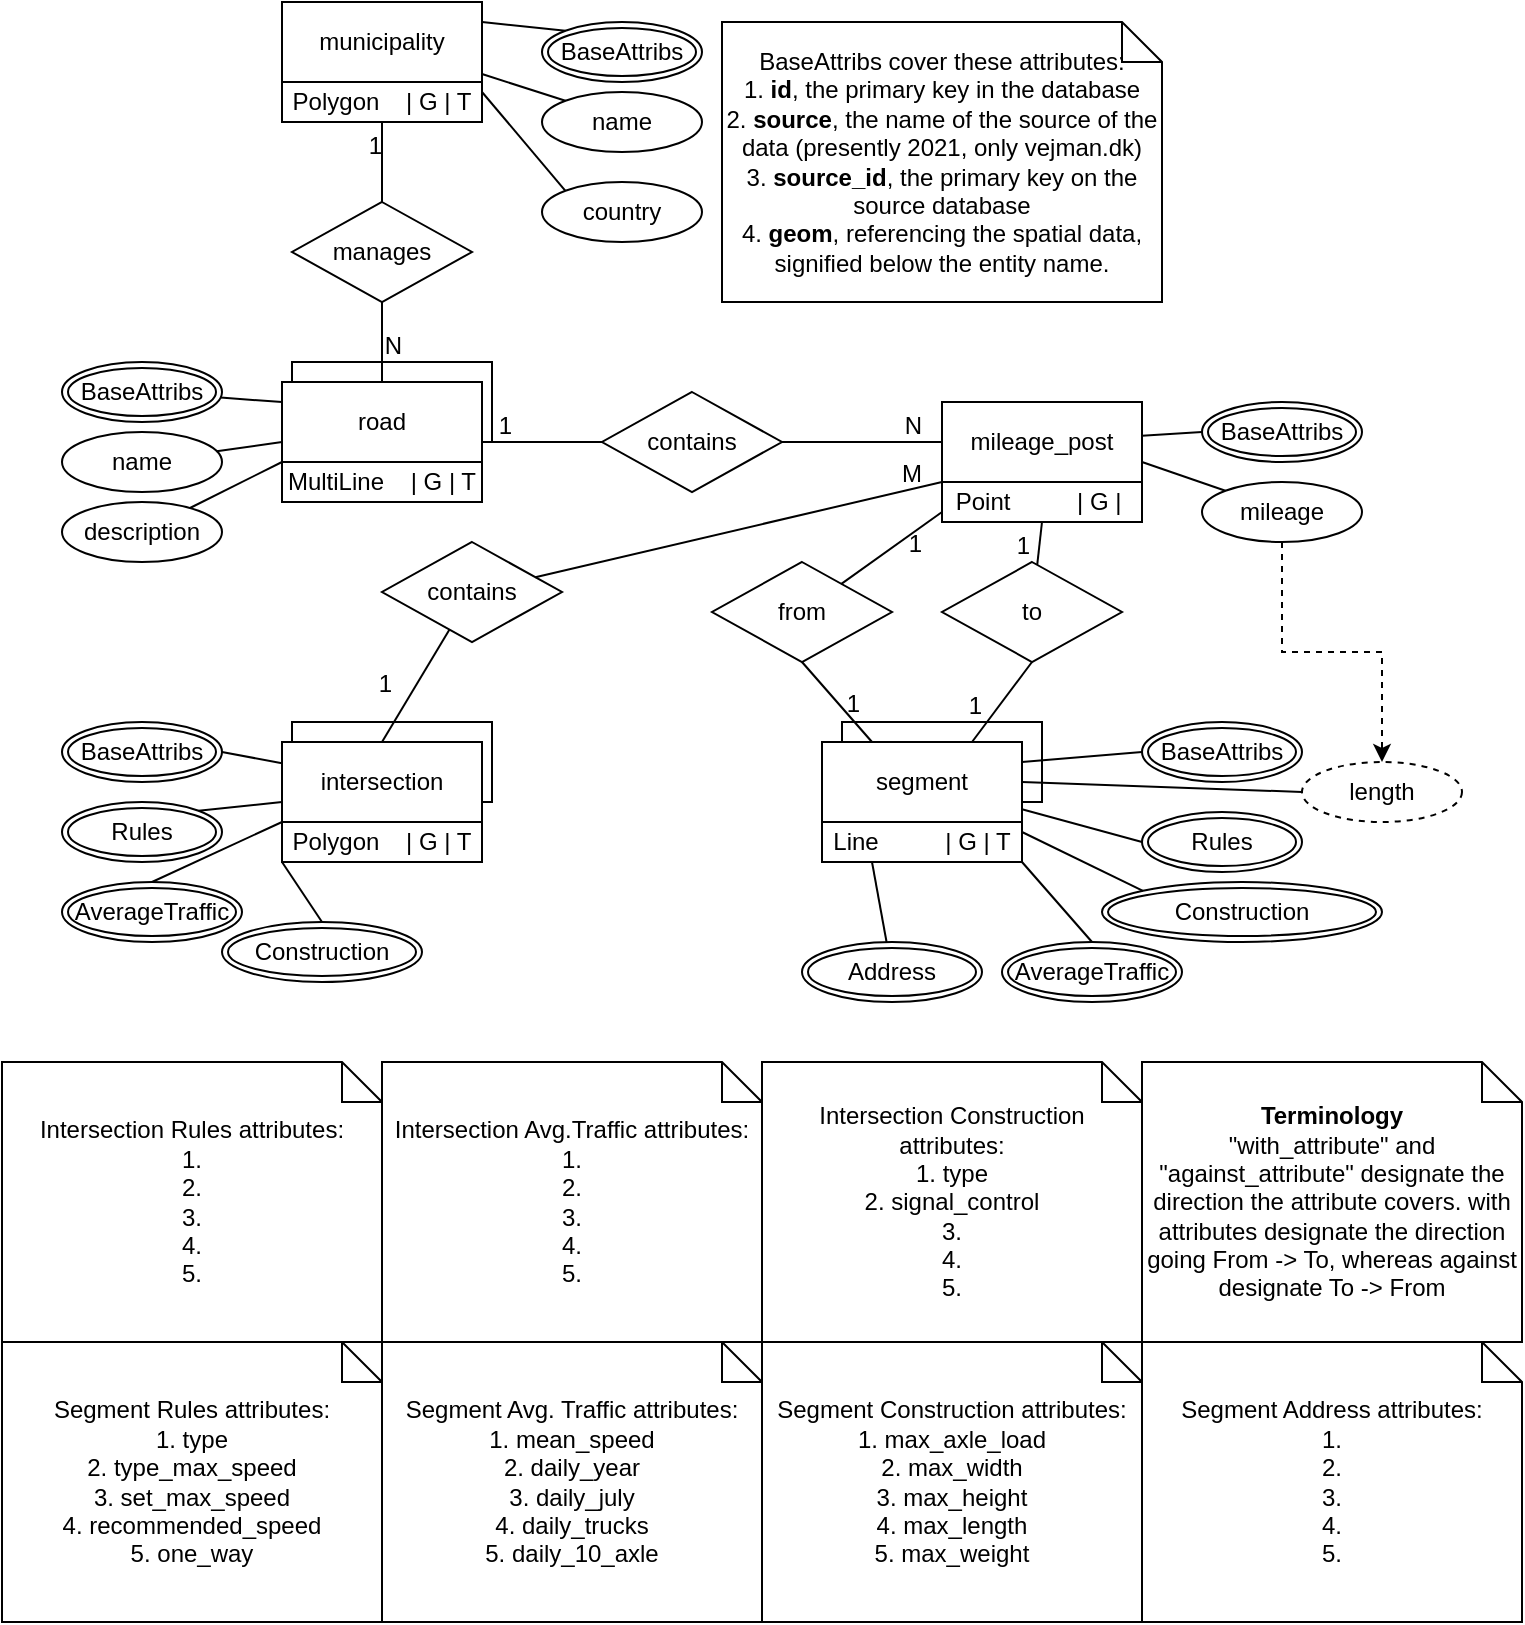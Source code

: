 <mxfile version="15.7.0" type="device"><diagram id="isL1s2VSi3wbLPr6Q75R" name="Page-1"><mxGraphModel dx="1504" dy="631" grid="1" gridSize="10" guides="1" tooltips="1" connect="1" arrows="1" fold="1" page="1" pageScale="1" pageWidth="850" pageHeight="1100" math="0" shadow="0"><root><mxCell id="0"/><mxCell id="1" parent="0"/><mxCell id="YaJXlqRfGoupg3b2c-1k-49" value="" style="whiteSpace=wrap;html=1;align=center;" vertex="1" parent="1"><mxGeometry x="185" y="400" width="100" height="40" as="geometry"/></mxCell><mxCell id="YaJXlqRfGoupg3b2c-1k-24" value="" style="whiteSpace=wrap;html=1;align=center;" vertex="1" parent="1"><mxGeometry x="460" y="400" width="100" height="40" as="geometry"/></mxCell><mxCell id="YaJXlqRfGoupg3b2c-1k-15" value="Use for Temporal" style="whiteSpace=wrap;html=1;align=center;" vertex="1" parent="1"><mxGeometry x="185" y="220" width="100" height="40" as="geometry"/></mxCell><mxCell id="YaJXlqRfGoupg3b2c-1k-1" value="mileage_post" style="whiteSpace=wrap;html=1;align=center;" vertex="1" parent="1"><mxGeometry x="510" y="240" width="100" height="40" as="geometry"/></mxCell><mxCell id="YaJXlqRfGoupg3b2c-1k-2" value="Point&amp;nbsp; &amp;nbsp;&amp;nbsp; &amp;nbsp;&amp;nbsp; &amp;nbsp; | G |&amp;nbsp; " style="whiteSpace=wrap;html=1;align=center;" vertex="1" parent="1"><mxGeometry x="510" y="280" width="100" height="20" as="geometry"/></mxCell><mxCell id="YaJXlqRfGoupg3b2c-1k-7" value="municipality" style="whiteSpace=wrap;html=1;align=center;" vertex="1" parent="1"><mxGeometry x="180" y="40" width="100" height="40" as="geometry"/></mxCell><mxCell id="YaJXlqRfGoupg3b2c-1k-8" value="Polygon&amp;nbsp;&amp;nbsp;&amp;nbsp; | G | T" style="whiteSpace=wrap;html=1;align=center;" vertex="1" parent="1"><mxGeometry x="180" y="80" width="100" height="20" as="geometry"/></mxCell><mxCell id="YaJXlqRfGoupg3b2c-1k-9" value="road" style="whiteSpace=wrap;html=1;align=center;" vertex="1" parent="1"><mxGeometry x="180" y="230" width="100" height="40" as="geometry"/></mxCell><mxCell id="YaJXlqRfGoupg3b2c-1k-10" value="MultiLine&amp;nbsp;&amp;nbsp;&amp;nbsp; | G | T" style="whiteSpace=wrap;html=1;align=center;" vertex="1" parent="1"><mxGeometry x="180" y="270" width="100" height="20" as="geometry"/></mxCell><mxCell id="YaJXlqRfGoupg3b2c-1k-11" value="segment" style="whiteSpace=wrap;html=1;align=center;" vertex="1" parent="1"><mxGeometry x="450" y="410" width="100" height="40" as="geometry"/></mxCell><mxCell id="YaJXlqRfGoupg3b2c-1k-12" value="Line &amp;nbsp; &amp;nbsp; &amp;nbsp;&amp;nbsp; &amp;nbsp; | G | T" style="whiteSpace=wrap;html=1;align=center;" vertex="1" parent="1"><mxGeometry x="450" y="450" width="100" height="20" as="geometry"/></mxCell><mxCell id="YaJXlqRfGoupg3b2c-1k-13" value="intersection" style="whiteSpace=wrap;html=1;align=center;" vertex="1" parent="1"><mxGeometry x="180" y="410" width="100" height="40" as="geometry"/></mxCell><mxCell id="YaJXlqRfGoupg3b2c-1k-14" value="Polygon &amp;nbsp;&amp;nbsp; | G | T" style="whiteSpace=wrap;html=1;align=center;" vertex="1" parent="1"><mxGeometry x="180" y="450" width="100" height="20" as="geometry"/></mxCell><mxCell id="YaJXlqRfGoupg3b2c-1k-16" value="manages" style="shape=rhombus;perimeter=rhombusPerimeter;whiteSpace=wrap;html=1;align=center;" vertex="1" parent="1"><mxGeometry x="185" y="140" width="90" height="50" as="geometry"/></mxCell><mxCell id="YaJXlqRfGoupg3b2c-1k-18" value="" style="endArrow=none;html=1;rounded=0;exitX=0.5;exitY=1;exitDx=0;exitDy=0;entryX=0.5;entryY=0;entryDx=0;entryDy=0;" edge="1" parent="1" source="YaJXlqRfGoupg3b2c-1k-16" target="YaJXlqRfGoupg3b2c-1k-9"><mxGeometry relative="1" as="geometry"><mxPoint x="340" y="240" as="sourcePoint"/><mxPoint x="500" y="240" as="targetPoint"/></mxGeometry></mxCell><mxCell id="YaJXlqRfGoupg3b2c-1k-19" value="N" style="resizable=0;html=1;align=right;verticalAlign=bottom;" connectable="0" vertex="1" parent="YaJXlqRfGoupg3b2c-1k-18"><mxGeometry x="1" relative="1" as="geometry"><mxPoint x="10" y="-10" as="offset"/></mxGeometry></mxCell><mxCell id="YaJXlqRfGoupg3b2c-1k-20" value="" style="endArrow=none;html=1;rounded=0;exitX=0.5;exitY=0;exitDx=0;exitDy=0;entryX=0.5;entryY=1;entryDx=0;entryDy=0;" edge="1" parent="1" source="YaJXlqRfGoupg3b2c-1k-16" target="YaJXlqRfGoupg3b2c-1k-8"><mxGeometry relative="1" as="geometry"><mxPoint x="310" y="185" as="sourcePoint"/><mxPoint x="240" y="240" as="targetPoint"/></mxGeometry></mxCell><mxCell id="YaJXlqRfGoupg3b2c-1k-21" value="1" style="resizable=0;html=1;align=right;verticalAlign=bottom;" connectable="0" vertex="1" parent="YaJXlqRfGoupg3b2c-1k-20"><mxGeometry x="1" relative="1" as="geometry"><mxPoint y="20" as="offset"/></mxGeometry></mxCell><mxCell id="YaJXlqRfGoupg3b2c-1k-22" value="" style="endArrow=none;html=1;rounded=0;entryX=0;entryY=0.5;entryDx=0;entryDy=0;exitX=1;exitY=0.5;exitDx=0;exitDy=0;" edge="1" parent="1" source="YaJXlqRfGoupg3b2c-1k-26" target="YaJXlqRfGoupg3b2c-1k-1"><mxGeometry relative="1" as="geometry"><mxPoint x="470" y="150" as="sourcePoint"/><mxPoint x="355" y="110" as="targetPoint"/></mxGeometry></mxCell><mxCell id="YaJXlqRfGoupg3b2c-1k-23" value="N" style="resizable=0;html=1;align=right;verticalAlign=bottom;" connectable="0" vertex="1" parent="YaJXlqRfGoupg3b2c-1k-22"><mxGeometry x="1" relative="1" as="geometry"><mxPoint x="-10" as="offset"/></mxGeometry></mxCell><mxCell id="YaJXlqRfGoupg3b2c-1k-26" value="contains" style="shape=rhombus;perimeter=rhombusPerimeter;whiteSpace=wrap;html=1;align=center;" vertex="1" parent="1"><mxGeometry x="340" y="235" width="90" height="50" as="geometry"/></mxCell><mxCell id="YaJXlqRfGoupg3b2c-1k-27" value="" style="endArrow=none;html=1;rounded=0;exitX=0;exitY=0.5;exitDx=0;exitDy=0;entryX=1;entryY=0.75;entryDx=0;entryDy=0;" edge="1" parent="1" source="YaJXlqRfGoupg3b2c-1k-26" target="YaJXlqRfGoupg3b2c-1k-9"><mxGeometry relative="1" as="geometry"><mxPoint x="480" y="160" as="sourcePoint"/><mxPoint x="470" y="260" as="targetPoint"/></mxGeometry></mxCell><mxCell id="YaJXlqRfGoupg3b2c-1k-28" value="1" style="resizable=0;html=1;align=right;verticalAlign=bottom;" connectable="0" vertex="1" parent="YaJXlqRfGoupg3b2c-1k-27"><mxGeometry x="1" relative="1" as="geometry"><mxPoint x="15" as="offset"/></mxGeometry></mxCell><mxCell id="YaJXlqRfGoupg3b2c-1k-34" value="contains" style="shape=rhombus;perimeter=rhombusPerimeter;whiteSpace=wrap;html=1;align=center;" vertex="1" parent="1"><mxGeometry x="230" y="310" width="90" height="50" as="geometry"/></mxCell><mxCell id="YaJXlqRfGoupg3b2c-1k-35" value="" style="endArrow=none;html=1;rounded=0;entryX=0.5;entryY=0;entryDx=0;entryDy=0;" edge="1" parent="1" source="YaJXlqRfGoupg3b2c-1k-34" target="YaJXlqRfGoupg3b2c-1k-13"><mxGeometry relative="1" as="geometry"><mxPoint x="350" y="270" as="sourcePoint"/><mxPoint x="290" y="270" as="targetPoint"/></mxGeometry></mxCell><mxCell id="YaJXlqRfGoupg3b2c-1k-36" value="1" style="resizable=0;html=1;align=right;verticalAlign=bottom;" connectable="0" vertex="1" parent="YaJXlqRfGoupg3b2c-1k-35"><mxGeometry x="1" relative="1" as="geometry"><mxPoint x="5" y="-20" as="offset"/></mxGeometry></mxCell><mxCell id="YaJXlqRfGoupg3b2c-1k-37" value="" style="endArrow=none;html=1;rounded=0;entryX=0;entryY=1;entryDx=0;entryDy=0;" edge="1" parent="1" source="YaJXlqRfGoupg3b2c-1k-34" target="YaJXlqRfGoupg3b2c-1k-1"><mxGeometry relative="1" as="geometry"><mxPoint x="440" y="270" as="sourcePoint"/><mxPoint x="520" y="270" as="targetPoint"/></mxGeometry></mxCell><mxCell id="YaJXlqRfGoupg3b2c-1k-38" value="M" style="resizable=0;html=1;align=right;verticalAlign=bottom;" connectable="0" vertex="1" parent="YaJXlqRfGoupg3b2c-1k-37"><mxGeometry x="1" relative="1" as="geometry"><mxPoint x="-10" y="5" as="offset"/></mxGeometry></mxCell><mxCell id="YaJXlqRfGoupg3b2c-1k-39" value="from" style="shape=rhombus;perimeter=rhombusPerimeter;whiteSpace=wrap;html=1;align=center;" vertex="1" parent="1"><mxGeometry x="395" y="320" width="90" height="50" as="geometry"/></mxCell><mxCell id="YaJXlqRfGoupg3b2c-1k-40" value="" style="endArrow=none;html=1;rounded=0;entryX=0;entryY=0.75;entryDx=0;entryDy=0;" edge="1" parent="1" source="YaJXlqRfGoupg3b2c-1k-39" target="YaJXlqRfGoupg3b2c-1k-2"><mxGeometry relative="1" as="geometry"><mxPoint x="330" y="345" as="sourcePoint"/><mxPoint x="520" y="290" as="targetPoint"/></mxGeometry></mxCell><mxCell id="YaJXlqRfGoupg3b2c-1k-41" value="1" style="resizable=0;html=1;align=right;verticalAlign=bottom;" connectable="0" vertex="1" parent="YaJXlqRfGoupg3b2c-1k-40"><mxGeometry x="1" relative="1" as="geometry"><mxPoint x="-10" y="25" as="offset"/></mxGeometry></mxCell><mxCell id="YaJXlqRfGoupg3b2c-1k-42" value="to" style="shape=rhombus;perimeter=rhombusPerimeter;whiteSpace=wrap;html=1;align=center;" vertex="1" parent="1"><mxGeometry x="510" y="320" width="90" height="50" as="geometry"/></mxCell><mxCell id="YaJXlqRfGoupg3b2c-1k-43" value="" style="endArrow=none;html=1;rounded=0;entryX=0.5;entryY=1;entryDx=0;entryDy=0;" edge="1" parent="1" source="YaJXlqRfGoupg3b2c-1k-42" target="YaJXlqRfGoupg3b2c-1k-2"><mxGeometry relative="1" as="geometry"><mxPoint x="469.688" y="340.938" as="sourcePoint"/><mxPoint x="520" y="305" as="targetPoint"/></mxGeometry></mxCell><mxCell id="YaJXlqRfGoupg3b2c-1k-44" value="1" style="resizable=0;html=1;align=right;verticalAlign=bottom;" connectable="0" vertex="1" parent="YaJXlqRfGoupg3b2c-1k-43"><mxGeometry x="1" relative="1" as="geometry"><mxPoint x="-5" y="20" as="offset"/></mxGeometry></mxCell><mxCell id="YaJXlqRfGoupg3b2c-1k-45" value="" style="endArrow=none;html=1;rounded=0;entryX=0.25;entryY=0;entryDx=0;entryDy=0;exitX=0.5;exitY=1;exitDx=0;exitDy=0;" edge="1" parent="1" source="YaJXlqRfGoupg3b2c-1k-39" target="YaJXlqRfGoupg3b2c-1k-11"><mxGeometry relative="1" as="geometry"><mxPoint x="469.688" y="340.938" as="sourcePoint"/><mxPoint x="520" y="305" as="targetPoint"/></mxGeometry></mxCell><mxCell id="YaJXlqRfGoupg3b2c-1k-46" value="1" style="resizable=0;html=1;align=right;verticalAlign=bottom;" connectable="0" vertex="1" parent="YaJXlqRfGoupg3b2c-1k-45"><mxGeometry x="1" relative="1" as="geometry"><mxPoint x="-5" y="-10" as="offset"/></mxGeometry></mxCell><mxCell id="YaJXlqRfGoupg3b2c-1k-47" value="" style="endArrow=none;html=1;rounded=0;entryX=0.75;entryY=0;entryDx=0;entryDy=0;exitX=0.5;exitY=1;exitDx=0;exitDy=0;" edge="1" parent="1" source="YaJXlqRfGoupg3b2c-1k-42" target="YaJXlqRfGoupg3b2c-1k-11"><mxGeometry relative="1" as="geometry"><mxPoint x="450" y="380" as="sourcePoint"/><mxPoint x="485" y="420" as="targetPoint"/></mxGeometry></mxCell><mxCell id="YaJXlqRfGoupg3b2c-1k-48" value="1" style="resizable=0;html=1;align=right;verticalAlign=bottom;" connectable="0" vertex="1" parent="YaJXlqRfGoupg3b2c-1k-47"><mxGeometry x="1" relative="1" as="geometry"><mxPoint x="5" y="-10" as="offset"/></mxGeometry></mxCell><mxCell id="YaJXlqRfGoupg3b2c-1k-56" value="BaseAttribs" style="ellipse;shape=doubleEllipse;margin=3;whiteSpace=wrap;html=1;align=center;" vertex="1" parent="1"><mxGeometry x="70" y="220" width="80" height="30" as="geometry"/></mxCell><mxCell id="YaJXlqRfGoupg3b2c-1k-57" value="&lt;div&gt;BaseAttribs cover these attributes:&lt;br&gt;1. &lt;b&gt;id&lt;/b&gt;, the primary key in the database&lt;/div&gt;&lt;div&gt;2. &lt;b&gt;source&lt;/b&gt;, the name of the source of the data (presently 2021, only vejman.dk)&lt;/div&gt;&lt;div&gt;3. &lt;b&gt;source_id&lt;/b&gt;, the primary key on the source database&lt;br&gt;&lt;/div&gt;&lt;div&gt;4. &lt;b&gt;geom&lt;/b&gt;, referencing the spatial data, signified below the entity name.&lt;br&gt;&lt;/div&gt;" style="shape=note;size=20;whiteSpace=wrap;html=1;" vertex="1" parent="1"><mxGeometry x="400" y="50" width="220" height="140" as="geometry"/></mxCell><mxCell id="YaJXlqRfGoupg3b2c-1k-58" value="BaseAttribs" style="ellipse;shape=doubleEllipse;margin=3;whiteSpace=wrap;html=1;align=center;" vertex="1" parent="1"><mxGeometry x="310" y="50" width="80" height="30" as="geometry"/></mxCell><mxCell id="YaJXlqRfGoupg3b2c-1k-59" value="BaseAttribs" style="ellipse;shape=doubleEllipse;margin=3;whiteSpace=wrap;html=1;align=center;" vertex="1" parent="1"><mxGeometry x="70" y="400" width="80" height="30" as="geometry"/></mxCell><mxCell id="YaJXlqRfGoupg3b2c-1k-60" value="BaseAttribs" style="ellipse;shape=doubleEllipse;margin=3;whiteSpace=wrap;html=1;align=center;" vertex="1" parent="1"><mxGeometry x="640" y="240" width="80" height="30" as="geometry"/></mxCell><mxCell id="YaJXlqRfGoupg3b2c-1k-61" value="BaseAttribs" style="ellipse;shape=doubleEllipse;margin=3;whiteSpace=wrap;html=1;align=center;" vertex="1" parent="1"><mxGeometry x="610" y="400" width="80" height="30" as="geometry"/></mxCell><mxCell id="YaJXlqRfGoupg3b2c-1k-62" value="" style="endArrow=none;html=1;rounded=0;exitX=1;exitY=0.25;exitDx=0;exitDy=0;entryX=0;entryY=0;entryDx=0;entryDy=0;" edge="1" parent="1" source="YaJXlqRfGoupg3b2c-1k-7" target="YaJXlqRfGoupg3b2c-1k-58"><mxGeometry relative="1" as="geometry"><mxPoint x="340" y="280" as="sourcePoint"/><mxPoint x="500" y="280" as="targetPoint"/></mxGeometry></mxCell><mxCell id="YaJXlqRfGoupg3b2c-1k-63" value="" style="endArrow=none;html=1;rounded=0;exitX=0;exitY=0.25;exitDx=0;exitDy=0;" edge="1" parent="1" source="YaJXlqRfGoupg3b2c-1k-9" target="YaJXlqRfGoupg3b2c-1k-56"><mxGeometry relative="1" as="geometry"><mxPoint x="290" y="60" as="sourcePoint"/><mxPoint x="341.716" y="74.393" as="targetPoint"/></mxGeometry></mxCell><mxCell id="YaJXlqRfGoupg3b2c-1k-64" value="" style="endArrow=none;html=1;rounded=0;entryX=1;entryY=0.5;entryDx=0;entryDy=0;" edge="1" parent="1" source="YaJXlqRfGoupg3b2c-1k-13" target="YaJXlqRfGoupg3b2c-1k-59"><mxGeometry relative="1" as="geometry"><mxPoint x="190" y="250" as="sourcePoint"/><mxPoint x="159.294" y="247.807" as="targetPoint"/></mxGeometry></mxCell><mxCell id="YaJXlqRfGoupg3b2c-1k-65" value="" style="endArrow=none;html=1;rounded=0;entryX=0;entryY=0.5;entryDx=0;entryDy=0;" edge="1" parent="1" source="YaJXlqRfGoupg3b2c-1k-1" target="YaJXlqRfGoupg3b2c-1k-60"><mxGeometry relative="1" as="geometry"><mxPoint x="190" y="430.625" as="sourcePoint"/><mxPoint x="160" y="425" as="targetPoint"/></mxGeometry></mxCell><mxCell id="YaJXlqRfGoupg3b2c-1k-66" value="" style="endArrow=none;html=1;rounded=0;entryX=0;entryY=0.5;entryDx=0;entryDy=0;exitX=1;exitY=0.25;exitDx=0;exitDy=0;" edge="1" parent="1" source="YaJXlqRfGoupg3b2c-1k-11" target="YaJXlqRfGoupg3b2c-1k-61"><mxGeometry relative="1" as="geometry"><mxPoint x="620" y="266.875" as="sourcePoint"/><mxPoint x="650" y="265" as="targetPoint"/></mxGeometry></mxCell><mxCell id="YaJXlqRfGoupg3b2c-1k-67" value="name" style="ellipse;whiteSpace=wrap;html=1;align=center;" vertex="1" parent="1"><mxGeometry x="310" y="85" width="80" height="30" as="geometry"/></mxCell><mxCell id="YaJXlqRfGoupg3b2c-1k-68" value="" style="endArrow=none;html=1;rounded=0;entryX=0;entryY=0;entryDx=0;entryDy=0;" edge="1" parent="1" source="YaJXlqRfGoupg3b2c-1k-7" target="YaJXlqRfGoupg3b2c-1k-67"><mxGeometry relative="1" as="geometry"><mxPoint x="290" y="60" as="sourcePoint"/><mxPoint x="331.716" y="64.393" as="targetPoint"/></mxGeometry></mxCell><mxCell id="YaJXlqRfGoupg3b2c-1k-82" style="edgeStyle=orthogonalEdgeStyle;rounded=0;orthogonalLoop=1;jettySize=auto;html=1;exitX=0.5;exitY=1;exitDx=0;exitDy=0;entryX=0.5;entryY=0;entryDx=0;entryDy=0;dashed=1;" edge="1" parent="1" source="YaJXlqRfGoupg3b2c-1k-73" target="YaJXlqRfGoupg3b2c-1k-79"><mxGeometry relative="1" as="geometry"/></mxCell><mxCell id="YaJXlqRfGoupg3b2c-1k-73" value="mileage" style="ellipse;whiteSpace=wrap;html=1;align=center;" vertex="1" parent="1"><mxGeometry x="640" y="280" width="80" height="30" as="geometry"/></mxCell><mxCell id="YaJXlqRfGoupg3b2c-1k-74" value="" style="endArrow=none;html=1;rounded=0;entryX=0;entryY=0;entryDx=0;entryDy=0;exitX=1;exitY=0.75;exitDx=0;exitDy=0;" edge="1" parent="1" source="YaJXlqRfGoupg3b2c-1k-1" target="YaJXlqRfGoupg3b2c-1k-73"><mxGeometry relative="1" as="geometry"><mxPoint x="620" y="266.875" as="sourcePoint"/><mxPoint x="650" y="265" as="targetPoint"/></mxGeometry></mxCell><mxCell id="YaJXlqRfGoupg3b2c-1k-75" value="name" style="ellipse;whiteSpace=wrap;html=1;align=center;" vertex="1" parent="1"><mxGeometry x="70" y="255" width="80" height="30" as="geometry"/></mxCell><mxCell id="YaJXlqRfGoupg3b2c-1k-76" value="" style="endArrow=none;html=1;rounded=0;exitX=0;exitY=0.75;exitDx=0;exitDy=0;" edge="1" parent="1" source="YaJXlqRfGoupg3b2c-1k-9" target="YaJXlqRfGoupg3b2c-1k-75"><mxGeometry relative="1" as="geometry"><mxPoint x="190" y="250" as="sourcePoint"/><mxPoint x="159.294" y="247.807" as="targetPoint"/></mxGeometry></mxCell><mxCell id="YaJXlqRfGoupg3b2c-1k-77" value="description" style="ellipse;whiteSpace=wrap;html=1;align=center;" vertex="1" parent="1"><mxGeometry x="70" y="290" width="80" height="30" as="geometry"/></mxCell><mxCell id="YaJXlqRfGoupg3b2c-1k-78" value="" style="endArrow=none;html=1;rounded=0;exitX=0;exitY=0;exitDx=0;exitDy=0;" edge="1" parent="1" source="YaJXlqRfGoupg3b2c-1k-10" target="YaJXlqRfGoupg3b2c-1k-77"><mxGeometry relative="1" as="geometry"><mxPoint x="190" y="270" as="sourcePoint"/><mxPoint x="157.38" y="274.66" as="targetPoint"/></mxGeometry></mxCell><mxCell id="YaJXlqRfGoupg3b2c-1k-79" value="length" style="ellipse;whiteSpace=wrap;html=1;align=center;dashed=1;" vertex="1" parent="1"><mxGeometry x="690" y="420" width="80" height="30" as="geometry"/></mxCell><mxCell id="YaJXlqRfGoupg3b2c-1k-80" value="" style="endArrow=none;html=1;rounded=0;entryX=0;entryY=0.5;entryDx=0;entryDy=0;exitX=1;exitY=0.5;exitDx=0;exitDy=0;" edge="1" parent="1" source="YaJXlqRfGoupg3b2c-1k-11" target="YaJXlqRfGoupg3b2c-1k-79"><mxGeometry relative="1" as="geometry"><mxPoint x="560" y="430" as="sourcePoint"/><mxPoint x="620" y="425" as="targetPoint"/></mxGeometry></mxCell><mxCell id="YaJXlqRfGoupg3b2c-1k-112" value="Rules" style="ellipse;shape=doubleEllipse;margin=3;whiteSpace=wrap;html=1;align=center;" vertex="1" parent="1"><mxGeometry x="70" y="440" width="80" height="30" as="geometry"/></mxCell><mxCell id="YaJXlqRfGoupg3b2c-1k-113" value="Construction" style="ellipse;shape=doubleEllipse;margin=3;whiteSpace=wrap;html=1;align=center;" vertex="1" parent="1"><mxGeometry x="150" y="500" width="100" height="30" as="geometry"/></mxCell><mxCell id="YaJXlqRfGoupg3b2c-1k-114" value="AverageTraffic" style="ellipse;shape=doubleEllipse;margin=3;whiteSpace=wrap;html=1;align=center;" vertex="1" parent="1"><mxGeometry x="70" y="480" width="90" height="30" as="geometry"/></mxCell><mxCell id="YaJXlqRfGoupg3b2c-1k-116" value="Rules" style="ellipse;shape=doubleEllipse;margin=3;whiteSpace=wrap;html=1;align=center;" vertex="1" parent="1"><mxGeometry x="610" y="445" width="80" height="30" as="geometry"/></mxCell><mxCell id="YaJXlqRfGoupg3b2c-1k-118" value="Construction" style="ellipse;shape=doubleEllipse;margin=3;whiteSpace=wrap;html=1;align=center;" vertex="1" parent="1"><mxGeometry x="590" y="480" width="140" height="30" as="geometry"/></mxCell><mxCell id="YaJXlqRfGoupg3b2c-1k-119" value="AverageTraffic" style="ellipse;shape=doubleEllipse;margin=3;whiteSpace=wrap;html=1;align=center;" vertex="1" parent="1"><mxGeometry x="540" y="510" width="90" height="30" as="geometry"/></mxCell><mxCell id="YaJXlqRfGoupg3b2c-1k-120" value="" style="endArrow=none;html=1;rounded=0;entryX=0;entryY=0.5;entryDx=0;entryDy=0;" edge="1" parent="1" source="YaJXlqRfGoupg3b2c-1k-11" target="YaJXlqRfGoupg3b2c-1k-116"><mxGeometry relative="1" as="geometry"><mxPoint x="560" y="440" as="sourcePoint"/><mxPoint x="700" y="445" as="targetPoint"/></mxGeometry></mxCell><mxCell id="YaJXlqRfGoupg3b2c-1k-121" value="" style="endArrow=none;html=1;rounded=0;entryX=0;entryY=0;entryDx=0;entryDy=0;exitX=1;exitY=0.25;exitDx=0;exitDy=0;" edge="1" parent="1" source="YaJXlqRfGoupg3b2c-1k-12" target="YaJXlqRfGoupg3b2c-1k-118"><mxGeometry relative="1" as="geometry"><mxPoint x="560" y="453.636" as="sourcePoint"/><mxPoint x="620" y="470" as="targetPoint"/></mxGeometry></mxCell><mxCell id="YaJXlqRfGoupg3b2c-1k-122" value="" style="endArrow=none;html=1;rounded=0;entryX=0.5;entryY=0;entryDx=0;entryDy=0;exitX=1;exitY=1;exitDx=0;exitDy=0;" edge="1" parent="1" source="YaJXlqRfGoupg3b2c-1k-12" target="YaJXlqRfGoupg3b2c-1k-119"><mxGeometry relative="1" as="geometry"><mxPoint x="560" y="465" as="sourcePoint"/><mxPoint x="611.716" y="494.393" as="targetPoint"/></mxGeometry></mxCell><mxCell id="YaJXlqRfGoupg3b2c-1k-124" value="" style="endArrow=none;html=1;rounded=0;entryX=1;entryY=0;entryDx=0;entryDy=0;exitX=0;exitY=0.75;exitDx=0;exitDy=0;" edge="1" parent="1" source="YaJXlqRfGoupg3b2c-1k-13" target="YaJXlqRfGoupg3b2c-1k-112"><mxGeometry relative="1" as="geometry"><mxPoint x="190" y="430.625" as="sourcePoint"/><mxPoint x="160" y="425" as="targetPoint"/></mxGeometry></mxCell><mxCell id="YaJXlqRfGoupg3b2c-1k-125" value="" style="endArrow=none;html=1;rounded=0;exitX=0;exitY=1;exitDx=0;exitDy=0;entryX=0.5;entryY=0;entryDx=0;entryDy=0;" edge="1" parent="1" source="YaJXlqRfGoupg3b2c-1k-14" target="YaJXlqRfGoupg3b2c-1k-113"><mxGeometry relative="1" as="geometry"><mxPoint x="190" y="450" as="sourcePoint"/><mxPoint x="220" y="500" as="targetPoint"/></mxGeometry></mxCell><mxCell id="YaJXlqRfGoupg3b2c-1k-126" value="" style="endArrow=none;html=1;rounded=0;entryX=0.5;entryY=0;entryDx=0;entryDy=0;" edge="1" parent="1" target="YaJXlqRfGoupg3b2c-1k-114"><mxGeometry relative="1" as="geometry"><mxPoint x="180" y="450" as="sourcePoint"/><mxPoint x="148.284" y="494.393" as="targetPoint"/></mxGeometry></mxCell><mxCell id="YaJXlqRfGoupg3b2c-1k-127" value="Intersection Rules attributes:&lt;div&gt;1.&lt;br&gt;&lt;/div&gt;&lt;div&gt;2.&lt;/div&gt;&lt;div&gt;3.&lt;/div&gt;&lt;div&gt;4.&lt;/div&gt;&lt;div&gt;5.&lt;br&gt;&lt;/div&gt;" style="shape=note;size=20;whiteSpace=wrap;html=1;" vertex="1" parent="1"><mxGeometry x="40" y="570" width="190" height="140" as="geometry"/></mxCell><mxCell id="YaJXlqRfGoupg3b2c-1k-128" value="&lt;div&gt;Intersection Construction attributes:&lt;/div&gt;&lt;div&gt;1. type&lt;br&gt;&lt;/div&gt;&lt;div&gt;2. signal_control&lt;/div&gt;&lt;div&gt;3.&lt;/div&gt;&lt;div&gt;4.&lt;/div&gt;&lt;div&gt;5.&lt;br&gt;&lt;/div&gt;" style="shape=note;size=20;whiteSpace=wrap;html=1;" vertex="1" parent="1"><mxGeometry x="420" y="570" width="190" height="140" as="geometry"/></mxCell><mxCell id="YaJXlqRfGoupg3b2c-1k-129" value="Intersection Avg.Traffic attributes:&lt;div&gt;1.&lt;/div&gt;&lt;div&gt;2.&lt;/div&gt;&lt;div&gt;3.&lt;/div&gt;&lt;div&gt;4.&lt;/div&gt;&lt;div&gt;5.&lt;br&gt;&lt;/div&gt;" style="shape=note;size=20;whiteSpace=wrap;html=1;" vertex="1" parent="1"><mxGeometry x="230" y="570" width="190" height="140" as="geometry"/></mxCell><mxCell id="YaJXlqRfGoupg3b2c-1k-130" value="&lt;div&gt;&lt;b&gt;Terminology&lt;/b&gt;&lt;/div&gt;&lt;div&gt;&quot;with_attribute&quot; and &quot;against_attribute&quot; designate the direction the attribute covers. with attributes designate the direction going From -&amp;gt; To, whereas against designate To -&amp;gt; From&lt;br&gt;&lt;/div&gt;" style="shape=note;size=20;whiteSpace=wrap;html=1;" vertex="1" parent="1"><mxGeometry x="610" y="570" width="190" height="140" as="geometry"/></mxCell><mxCell id="YaJXlqRfGoupg3b2c-1k-131" value="Segment Rules attributes:&lt;div&gt;1. type&lt;br&gt;&lt;/div&gt;&lt;div&gt;2. type_max_speed&lt;br&gt;&lt;/div&gt;&lt;div&gt;3. set_max_speed&lt;br&gt;&lt;/div&gt;&lt;div&gt;4. recommended_speed&lt;br&gt;&lt;/div&gt;&lt;div&gt;5. one_way&lt;/div&gt;" style="shape=note;size=20;whiteSpace=wrap;html=1;" vertex="1" parent="1"><mxGeometry x="40" y="710" width="190" height="140" as="geometry"/></mxCell><mxCell id="YaJXlqRfGoupg3b2c-1k-132" value="Segment Avg. Traffic attributes:&lt;div&gt;1. mean_speed&lt;br&gt;&lt;/div&gt;&lt;div&gt;2. daily_year&lt;br&gt;&lt;/div&gt;&lt;div&gt;3. daily_july&lt;br&gt;&lt;/div&gt;&lt;div&gt;4. daily_trucks&lt;br&gt;&lt;/div&gt;&lt;div&gt;5. daily_10_axle&lt;br&gt;&lt;/div&gt;" style="shape=note;size=20;whiteSpace=wrap;html=1;" vertex="1" parent="1"><mxGeometry x="230" y="710" width="190" height="140" as="geometry"/></mxCell><mxCell id="YaJXlqRfGoupg3b2c-1k-133" value="Segment Construction attributes:&lt;div&gt;1. max_axle_load&lt;br&gt;&lt;/div&gt;&lt;div&gt;2. max_width&lt;br&gt;&lt;/div&gt;&lt;div&gt;3. max_height&lt;br&gt;&lt;/div&gt;&lt;div&gt;4. max_length&lt;br&gt;&lt;/div&gt;&lt;div&gt;5. max_weight&lt;br&gt;&lt;/div&gt;" style="shape=note;size=20;whiteSpace=wrap;html=1;" vertex="1" parent="1"><mxGeometry x="420" y="710" width="190" height="140" as="geometry"/></mxCell><mxCell id="YaJXlqRfGoupg3b2c-1k-134" value="Segment Address attributes:&lt;div&gt;1.&lt;/div&gt;&lt;div&gt;2.&lt;/div&gt;&lt;div&gt;3.&lt;/div&gt;&lt;div&gt;4.&lt;/div&gt;&lt;div&gt;5.&lt;br&gt;&lt;/div&gt;" style="shape=note;size=20;whiteSpace=wrap;html=1;" vertex="1" parent="1"><mxGeometry x="610" y="710" width="190" height="140" as="geometry"/></mxCell><mxCell id="YaJXlqRfGoupg3b2c-1k-135" value="Address" style="ellipse;shape=doubleEllipse;margin=3;whiteSpace=wrap;html=1;align=center;" vertex="1" parent="1"><mxGeometry x="440" y="510" width="90" height="30" as="geometry"/></mxCell><mxCell id="YaJXlqRfGoupg3b2c-1k-137" value="" style="endArrow=none;html=1;rounded=0;exitX=0.25;exitY=1;exitDx=0;exitDy=0;" edge="1" parent="1" source="YaJXlqRfGoupg3b2c-1k-12" target="YaJXlqRfGoupg3b2c-1k-135"><mxGeometry relative="1" as="geometry"><mxPoint x="560" y="480" as="sourcePoint"/><mxPoint x="595" y="520" as="targetPoint"/></mxGeometry></mxCell><mxCell id="YaJXlqRfGoupg3b2c-1k-138" value="country" style="ellipse;whiteSpace=wrap;html=1;align=center;" vertex="1" parent="1"><mxGeometry x="310" y="130" width="80" height="30" as="geometry"/></mxCell><mxCell id="YaJXlqRfGoupg3b2c-1k-139" value="" style="endArrow=none;html=1;rounded=0;entryX=0;entryY=0;entryDx=0;entryDy=0;exitX=1;exitY=0.25;exitDx=0;exitDy=0;" edge="1" parent="1" source="YaJXlqRfGoupg3b2c-1k-8" target="YaJXlqRfGoupg3b2c-1k-138"><mxGeometry relative="1" as="geometry"><mxPoint x="290.0" y="86.352" as="sourcePoint"/><mxPoint x="330.872" y="99.72" as="targetPoint"/></mxGeometry></mxCell></root></mxGraphModel></diagram></mxfile>